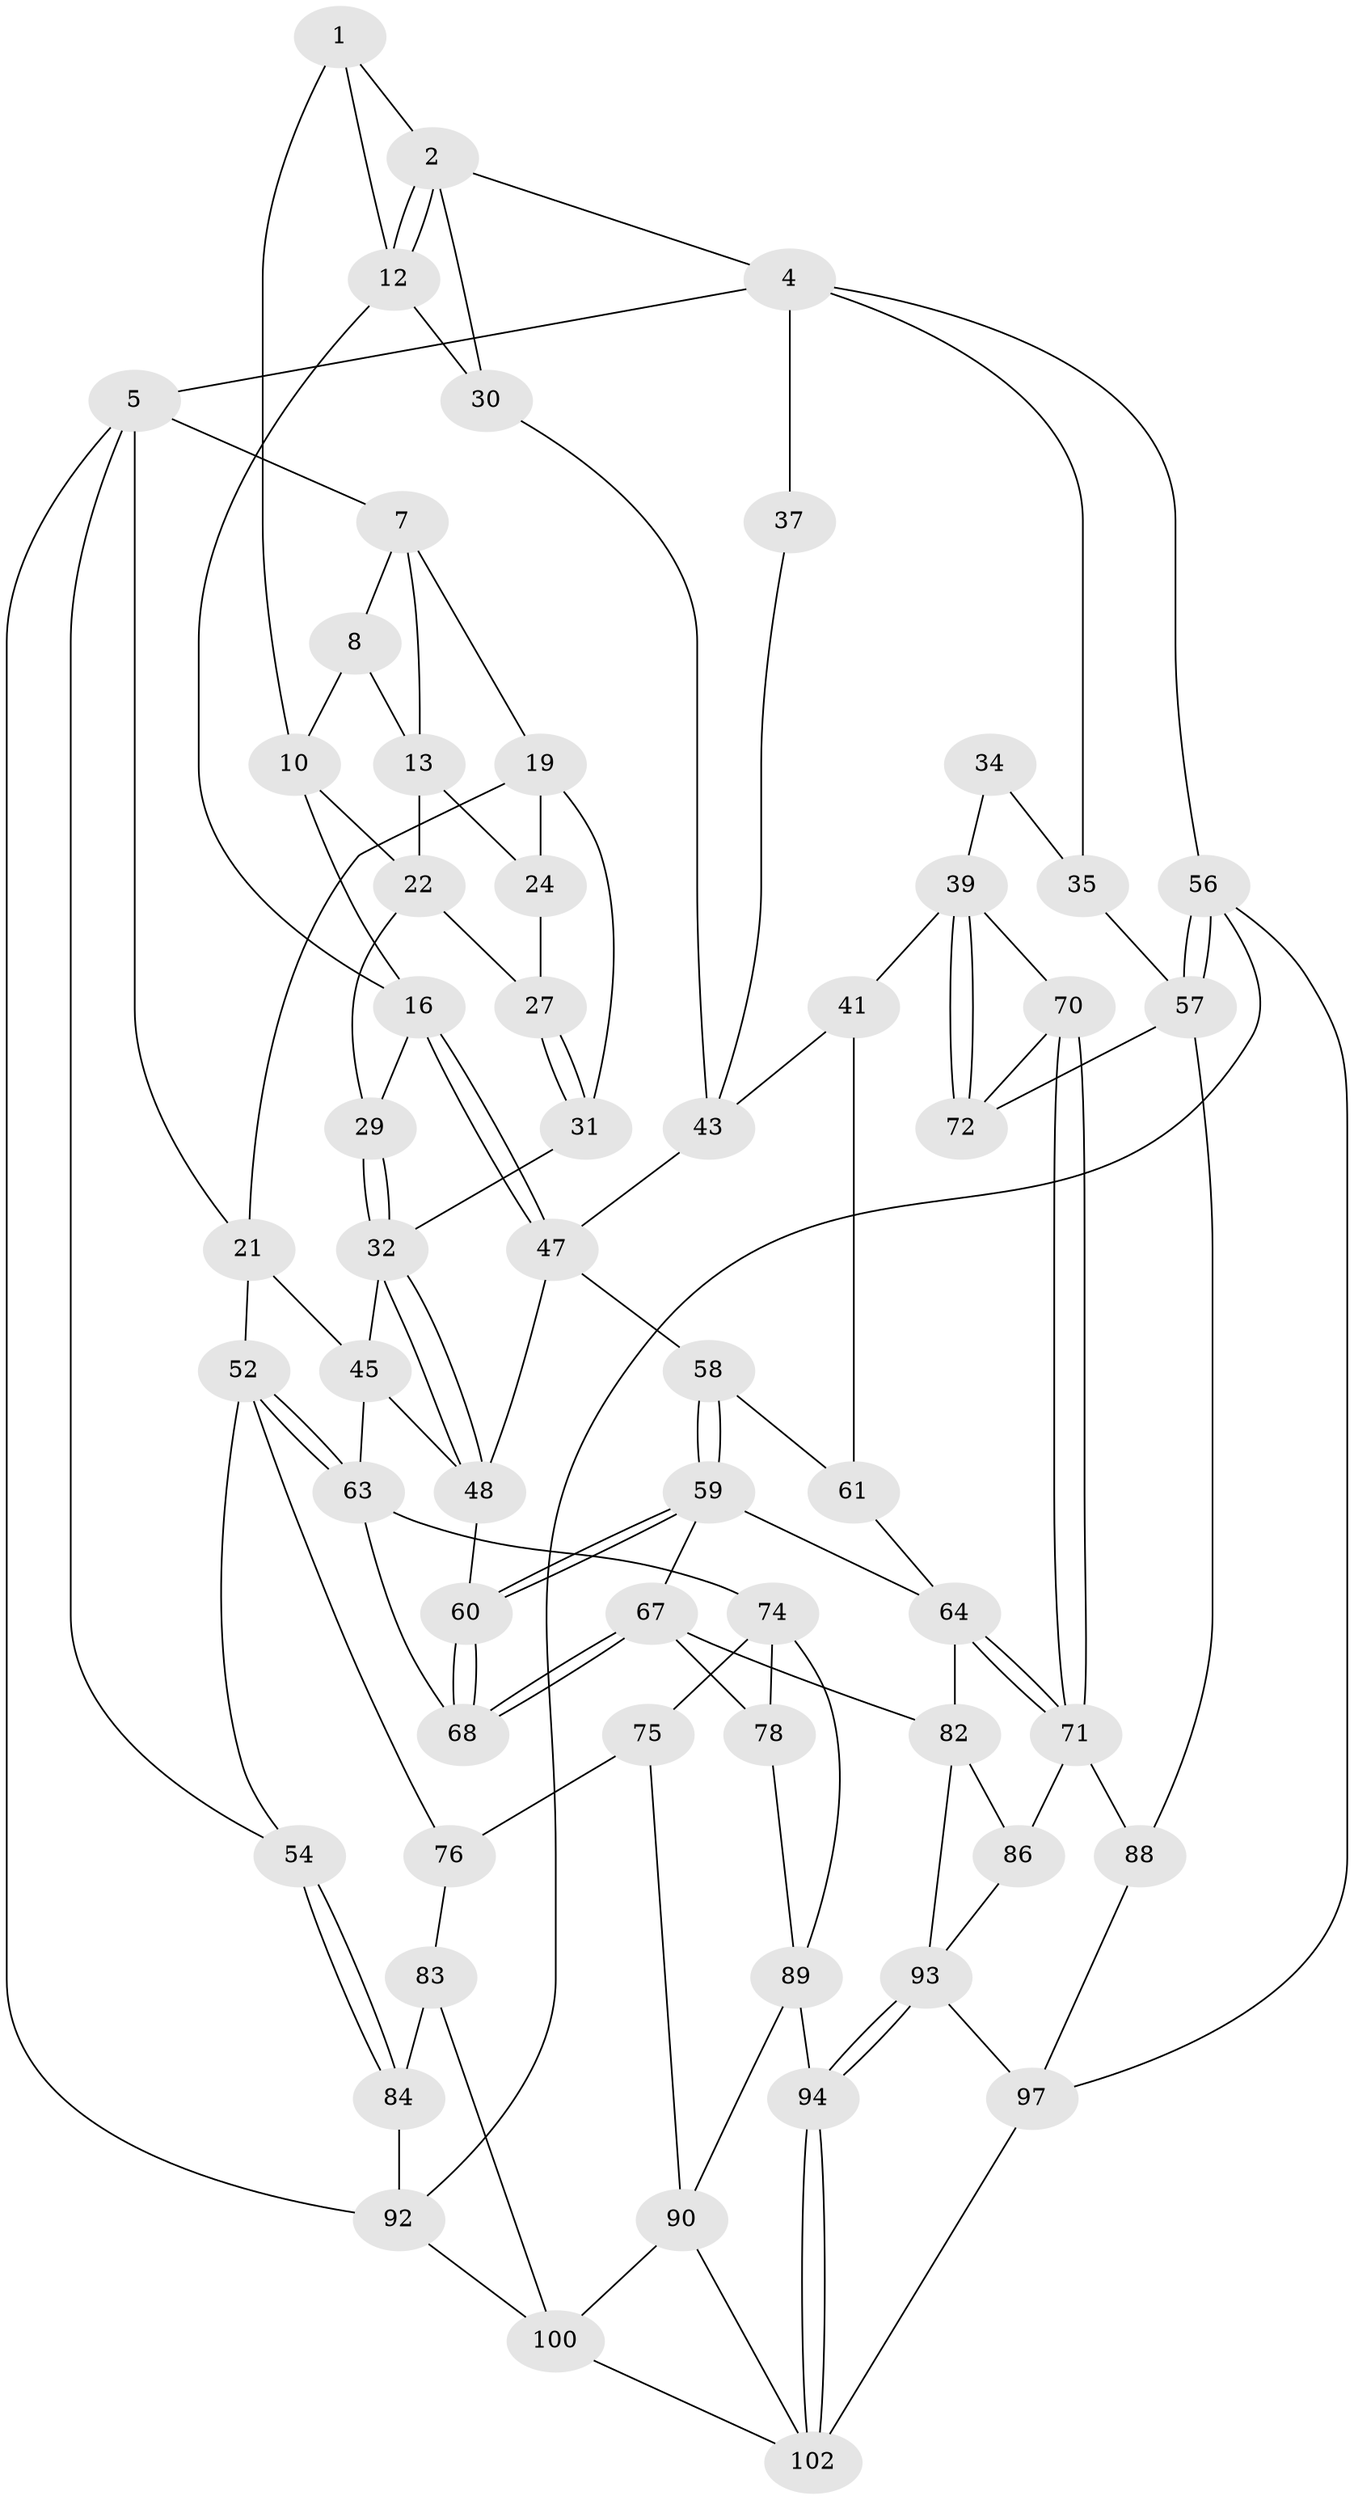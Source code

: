 // Generated by graph-tools (version 1.1) at 2025/52/02/27/25 19:52:35]
// undirected, 60 vertices, 124 edges
graph export_dot {
graph [start="1"]
  node [color=gray90,style=filled];
  1 [pos="+0.5329401927685217+0",super="+9"];
  2 [pos="+0.7349099149351066+0",super="+3"];
  4 [pos="+1+0",super="+36"];
  5 [pos="+0+0",super="+6"];
  7 [pos="+0.08633663003764132+0",super="+14"];
  8 [pos="+0.43918803167504034+0",super="+11"];
  10 [pos="+0.5100571094028908+0.0536105837719844",super="+18"];
  12 [pos="+0.6104557075154898+0.22408806059270284",super="+15"];
  13 [pos="+0.36798785960392427+0.1180890786270982",super="+23"];
  16 [pos="+0.5815040893844636+0.24817104522256547",super="+17"];
  19 [pos="+0.23310044407871422+0.17079982191568102",super="+20"];
  21 [pos="+0.11569739444729628+0.2798314502667241",super="+46"];
  22 [pos="+0.40487543687231486+0.14582398760192963",super="+26"];
  24 [pos="+0.3376909750522683+0.1729433563079304",super="+25"];
  27 [pos="+0.34877044970614746+0.2674359936989958",super="+28"];
  29 [pos="+0.48153589138712144+0.24315453891134048"];
  30 [pos="+0.6994151433299235+0.2659059144579108"];
  31 [pos="+0.3445454933035939+0.27822953655925386"];
  32 [pos="+0.36933496271916555+0.3448303983380247",super="+33"];
  34 [pos="+0.8907969353591695+0.30080636719618165",super="+38"];
  35 [pos="+1+0",super="+55"];
  37 [pos="+0.8227790534495808+0.2685939457036568"];
  39 [pos="+0.9312893778149826+0.49059824543403147",super="+40"];
  41 [pos="+0.8487128047918584+0.47253819425045707",super="+42"];
  43 [pos="+0.7112537777350106+0.3067097833378656",super="+44"];
  45 [pos="+0.2862528822272893+0.3347607911581409",super="+51"];
  47 [pos="+0.48268262472675366+0.4027925016169596",super="+49"];
  48 [pos="+0.42837128853888856+0.41444278287020303",super="+50"];
  52 [pos="+0.03308331789891189+0.4236388190487028",super="+53"];
  54 [pos="+0+0.4713116701338783"];
  56 [pos="+1+1"];
  57 [pos="+1+0.9382188528932914",super="+73"];
  58 [pos="+0.5935750071920312+0.5155384202003487"];
  59 [pos="+0.5930788854950306+0.5169346933756588",super="+66"];
  60 [pos="+0.4908021546260726+0.5664356062952106"];
  61 [pos="+0.6846490297340114+0.4939678143302302",super="+62"];
  63 [pos="+0.3242228272375065+0.5420349149376711",super="+69"];
  64 [pos="+0.7100972693884532+0.6723793139705118",super="+65"];
  67 [pos="+0.5066014536971217+0.6941592960770371",super="+77"];
  68 [pos="+0.4857623836385924+0.630192689386783"];
  70 [pos="+0.7450688264298376+0.6839058543264896"];
  71 [pos="+0.7272430922581221+0.6871027367871263",super="+85"];
  72 [pos="+0.8310714393084162+0.693284926414252"];
  74 [pos="+0.31562098410092987+0.6961636398621781",super="+79"];
  75 [pos="+0.17749593446426662+0.6752446836204402",super="+80"];
  76 [pos="+0.1686780368182141+0.6671936733978933",super="+81"];
  78 [pos="+0.4400771550886963+0.7698677439026164"];
  82 [pos="+0.5375775334481891+0.7212022438144173",super="+87"];
  83 [pos="+0.07010853496768758+0.7851242671737327",super="+98"];
  84 [pos="+0+0.5076579617231092",super="+91"];
  86 [pos="+0.6361367278787331+0.7971791627282114"];
  88 [pos="+0.7532113489753618+0.8128971170287311"];
  89 [pos="+0.2639364715556762+0.7839323540198581",super="+95"];
  90 [pos="+0.1905754171980981+0.8384294715218901",super="+99"];
  92 [pos="+0+1"];
  93 [pos="+0.5873587820227473+0.83470566176263",super="+96"];
  94 [pos="+0.435955341318851+1"];
  97 [pos="+0.6883544958007202+0.924499652206886",super="+101"];
  100 [pos="+0.08544970403467195+0.8952527347399454",super="+104"];
  102 [pos="+0.4348435508789065+1",super="+103"];
  1 -- 2;
  1 -- 10;
  1 -- 12;
  2 -- 12;
  2 -- 12;
  2 -- 4;
  2 -- 30;
  4 -- 5;
  4 -- 56;
  4 -- 35;
  4 -- 37;
  5 -- 54;
  5 -- 92;
  5 -- 21;
  5 -- 7;
  7 -- 8;
  7 -- 19;
  7 -- 13;
  8 -- 10;
  8 -- 13;
  10 -- 22;
  10 -- 16;
  12 -- 16;
  12 -- 30;
  13 -- 24;
  13 -- 22;
  16 -- 47;
  16 -- 47;
  16 -- 29;
  19 -- 21;
  19 -- 31;
  19 -- 24;
  21 -- 52;
  21 -- 45;
  22 -- 27;
  22 -- 29;
  24 -- 27 [weight=2];
  27 -- 31;
  27 -- 31;
  29 -- 32;
  29 -- 32;
  30 -- 43;
  31 -- 32;
  32 -- 48;
  32 -- 48;
  32 -- 45;
  34 -- 35 [weight=2];
  34 -- 39;
  35 -- 57;
  37 -- 43;
  39 -- 72;
  39 -- 72;
  39 -- 41;
  39 -- 70;
  41 -- 61 [weight=2];
  41 -- 43;
  43 -- 47;
  45 -- 63;
  45 -- 48;
  47 -- 48;
  47 -- 58;
  48 -- 60;
  52 -- 63;
  52 -- 63;
  52 -- 54;
  52 -- 76;
  54 -- 84;
  54 -- 84;
  56 -- 57;
  56 -- 57;
  56 -- 92;
  56 -- 97;
  57 -- 72;
  57 -- 88;
  58 -- 59;
  58 -- 59;
  58 -- 61;
  59 -- 60;
  59 -- 60;
  59 -- 67;
  59 -- 64;
  60 -- 68;
  60 -- 68;
  61 -- 64;
  63 -- 74;
  63 -- 68;
  64 -- 71;
  64 -- 71;
  64 -- 82;
  67 -- 68;
  67 -- 68;
  67 -- 82;
  67 -- 78;
  70 -- 71;
  70 -- 71;
  70 -- 72;
  71 -- 88;
  71 -- 86;
  74 -- 75;
  74 -- 89;
  74 -- 78;
  75 -- 76 [weight=2];
  75 -- 90;
  76 -- 83;
  78 -- 89;
  82 -- 93;
  82 -- 86;
  83 -- 84 [weight=2];
  83 -- 100;
  84 -- 92;
  86 -- 93;
  88 -- 97;
  89 -- 90;
  89 -- 94;
  90 -- 100;
  90 -- 102;
  92 -- 100;
  93 -- 94;
  93 -- 94;
  93 -- 97;
  94 -- 102;
  94 -- 102;
  97 -- 102;
  100 -- 102;
}
